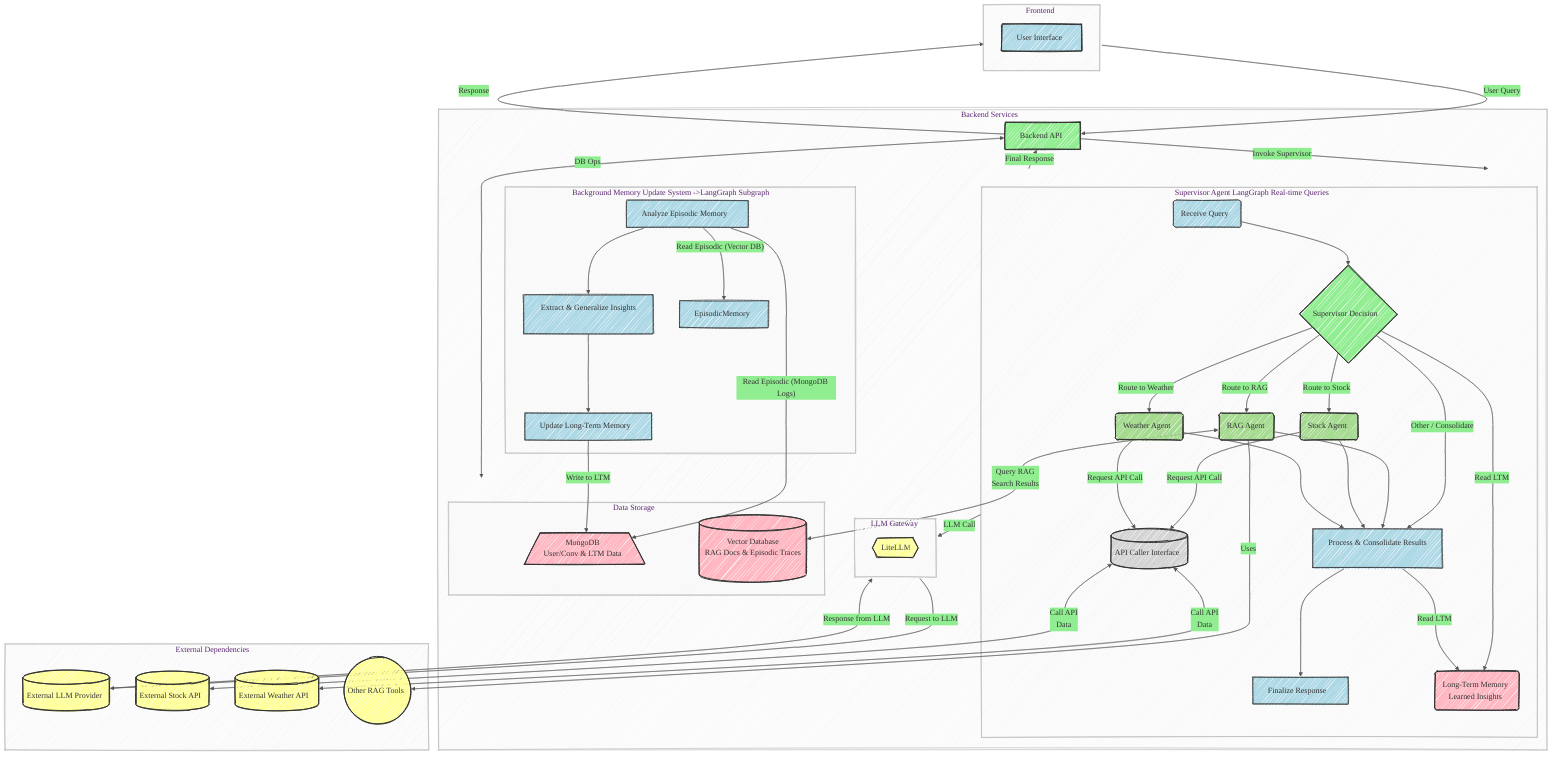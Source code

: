 %% title: Revised Phase 5 Architecture Diagram: Basic RAG Integration & Context Refinement (Corrected
%% Mermaid initialization for styling
%%{
  init: {
    'theme': 'base',
    'themeVariables': {
      'fontFamily': 'Arial, sans-serif',
      'fontSize': '16px',
      'primaryColor': '#ADD8E6',
      'secondaryColor': '#90EE90',
      'tertiaryColor': '#A3DA8D',
      'quaternaryColor': '#FFB6C1',
      'lineColor': '#555',
      'nodeBorder': '#333',
      'primaryTextColor': '#333',
      'clusterBorder': '#BBB',
      'clusterBkg': '#F9f9f9'
    },
    'flowchart': {
      'curve': 'basis'
    },
    'look': 'handDrawn'
  }
}%%
flowchart TD

    %% Define Custom Styles
    classDef uiStyle fill:#ADD8E6,stroke:#333,stroke-width:2px;
    classDef backendStyle fill:#90EE90,stroke:#333,stroke-width:2px;
    classDef agentStyle fill:#A3DA8D,stroke:#333,stroke-width:2px;
    classDef dbStyle fill:#FFB6C1,stroke:#333,stroke-width:2px;
    classDef externalStyle fill:#FFFF99,stroke:#333,stroke-width:2px;
    classDef resourceStyle fill:#FFB6C1,stroke:#333,stroke-width:2px;
    classDef memoryStyle fill:#FFB6C1,stroke:#333,stroke-width:2px;
    classDef internalToolStyle fill:#D3D3D3,stroke:#333,stroke-width:2px;

    %% Define Nodes and Subgraphs with IDs and Titles

    subgraph FE[Frontend]
        direction TB
        UI[User Interface]:::uiStyle
    end

    %% Backend Services contains the core application logic and agent system
    subgraph BS[Backend Services]
        direction TB
        BackendAPI[Backend API]:::backendStyle

        %% Main LangGraph orchestrated by the Supervisor for real-time queries
        subgraph SupervisorGraph[Supervisor Agent LangGraph Real-time Queries]
            direction TB
            Input(Receive Query)
            %% Supervisor Node decides routing
            SupervisorNode{Supervisor Decision}:::backendStyle
            %% RAG Specialized Agent Node
            RAGAgentNode(RAG Agent):::agentStyle
            %% Stock Specialized Agent Node
            StockAgentNode(Stock Agent):::agentStyle
            %% Weather Specialized Agent Node
            WeatherAgentNode(Weather Agent):::agentStyle
            %% Internal Interface/Tool for calling External APIs
            APICallerInterface[(API Caller Interface)]:::internalToolStyle
            %% Node to process and consolidate results from specialized agents
            ProcessResults[Process & Consolidate Results]
            %% Node to finalize the response before sending back
            FinalizeResponse[Finalize Response]

            %% --- Internal LangGraph Flow ---
            Input --> SupervisorNode;

            %% Supervisor routes to Specialized Agents (RAG, Stock, or Weather)
            SupervisorNode -- "Route to RAG" --> RAGAgentNode;
            SupervisorNode -- "Route to Stock" --> StockAgentNode;
            SupervisorNode -- "Route to Weather" --> WeatherAgentNode;
            %% Simplified: Supervisor can also finalize directly for simple queries or after receiving results
            SupervisorNode -- "Other / Consolidate" --> ProcessResults;

            %% Specialized Agent tasks lead to result processing
            RAGAgentNode --> ProcessResults;
            StockAgentNode --> ProcessResults;
            WeatherAgentNode --> ProcessResults;

            %% Final step after processing results
            ProcessResults --> FinalizeResponse;

           
            %% Supervisor or Specialized Agents read from Long-Term Memory
            SupervisorNode -->|"Read LTM"| LongTermMemory(Long-Term Memory<br>Learned Insights):::memoryStyle;
            ProcessResults -->|"Read LTM"| LongTermMemory;

            %% --- Interaction with the Internal API Caller ---
            %% Stock Agent requests API call via the internal interface
            StockAgentNode -- "Request API Call" --> APICallerInterface;
            %% Weather Agent requests API call via the internal interface
            WeatherAgentNode -- "Request API Call" --> APICallerInterface;

        end 
        %% End of SupervisorGraph

        %% LLM Gateway for abstracting LLM calls (within Backend Services)
        subgraph LG[LLM Gateway]
            direction TB
            %% LiteLLM component
            LiteLLMGateway{{LiteLLM}}:::externalStyle
        end 
        %% End of LG

        %% Data Storage for user and conversation data, and Vector DB (within Backend Services)
        subgraph DS[Data Storage]
             direction TB
             %% User and Conversation History Data in MongoDB (also potentially stores LTM)
             MongoDB[/MongoDB<br>User/Conv & LTM Data\]:::dbStyle
             %% Vector Database for RAG documents and Episodic Memory traces
             VectorDB[(Vector Database<br>RAG Docs & Episodic Traces)]:::dbStyle
        end 
        %% End of DS

        %% Background process for updating Long-Term Memory (within Backend Services)
        subgraph BackgroundUpdater[Background Memory Update System ->LangGraph Subgraph]
            direction TB
            %% Node to periodically analyze Episodic Memory
            AnalyzeEpisodicMemory[Analyze Episodic Memory]
            %% Node to extract and generalize insights
            ExtractInsights[Extract & Generalize Insights]
            %% Node to update Long-Term Memory
            UpdateLongTermMemory[Update Long-Term Memory]

            %% --- Internal Background Flow ---
            AnalyzeEpisodicMemory --> ExtractInsights;
            ExtractInsights --> UpdateLongTermMemory;

            %% --- Interaction with Memory from Background ---
            %% Reads from Episodic Memory (Vector DB and MongoDB logs)
            AnalyzeEpisodicMemory -->|"Read Episodic (Vector DB)"| EpisodicMemory;
            AnalyzeEpisodicMemory -->|"Read Episodic (MongoDB Logs)"| MongoDB;

            %% Writes to Long-Term Memory store
            UpdateLongTermMemory -->|"Write to LTM"| MongoDB;
        end 
        %% End of BackgroundUpdater

    end 
    %% End of BS (Backend Services)


    %% External APIs and services (separate from Backend Services)
    subgraph ED[External Dependencies]
        direction TB
        %% External LLM Provider used by the Gateway
        ExternalLLM[(External LLM Provider)]:::externalStyle
        %% Stock API used by the Stock Agent (via the internal caller)
        StockAPI[(External Stock API)]:::externalStyle
        %% Weather API used by the Weather Agent (via the internal caller)
        WeatherAPI[(External Weather API)]:::externalStyle
        %% Potential other external tools used by RAG Agent (e.g., web search)
        OtherExternalTools((Other RAG Tools)):::externalStyle
    end
    %% End of ED


    %% --- Flow between Subgraphs/External Dependencies ---

    %% Frontend sends queries to Backend API
    FE -- "User Query" --> BackendAPI;
    %% Backend API sends response back to Frontend
    BackendAPI -- "Response" --> FE;

    %% Backend API invokes the Supervisor LangGraph
    BackendAPI -- "Invoke Supervisor" --> SupervisorGraph;

    %% LLM interactions (via Gateway) used by the Supervisor Graph
    SupervisorGraph -- "LLM Call" --> LG;
    LG -- "Request to LLM" --> ExternalLLM;
    ExternalLLM -- "Response from LLM" --> LG;

    %% Specialized Agents interact with their tools/databases (via internal caller for APIs)
    %% Internal API Caller interacts with External APIs using bidirectional edges
    APICallerInterface <-- "Call API<br>Data" --> StockAPI;
    APICallerInterface <-- "Call API<br>Data" --> WeatherAPI;

    %% RAG Agent interacts directly with the Vector Database (Episodic Memory store)
    RAGAgentNode <-- "Query RAG<br>Search Results" --> VectorDB;
    %% RAG Agent might use other external tools (like web search)
    RAGAgentNode -- "Uses" --> OtherExternalTools;

    %% Backend API interacts with Data Storage (for user/conv data and LTM if stored there)
    BackendAPI <-- "DB Ops" --> DS;

    %% Final response path from Supervisor LangGraph back to Backend API
    SupervisorGraph -- "Final Response" --> BackendAPI;

    %% Apply curved lines using 'basis' interpolation for smooth flow
    linkStyle default interpolate basis;
